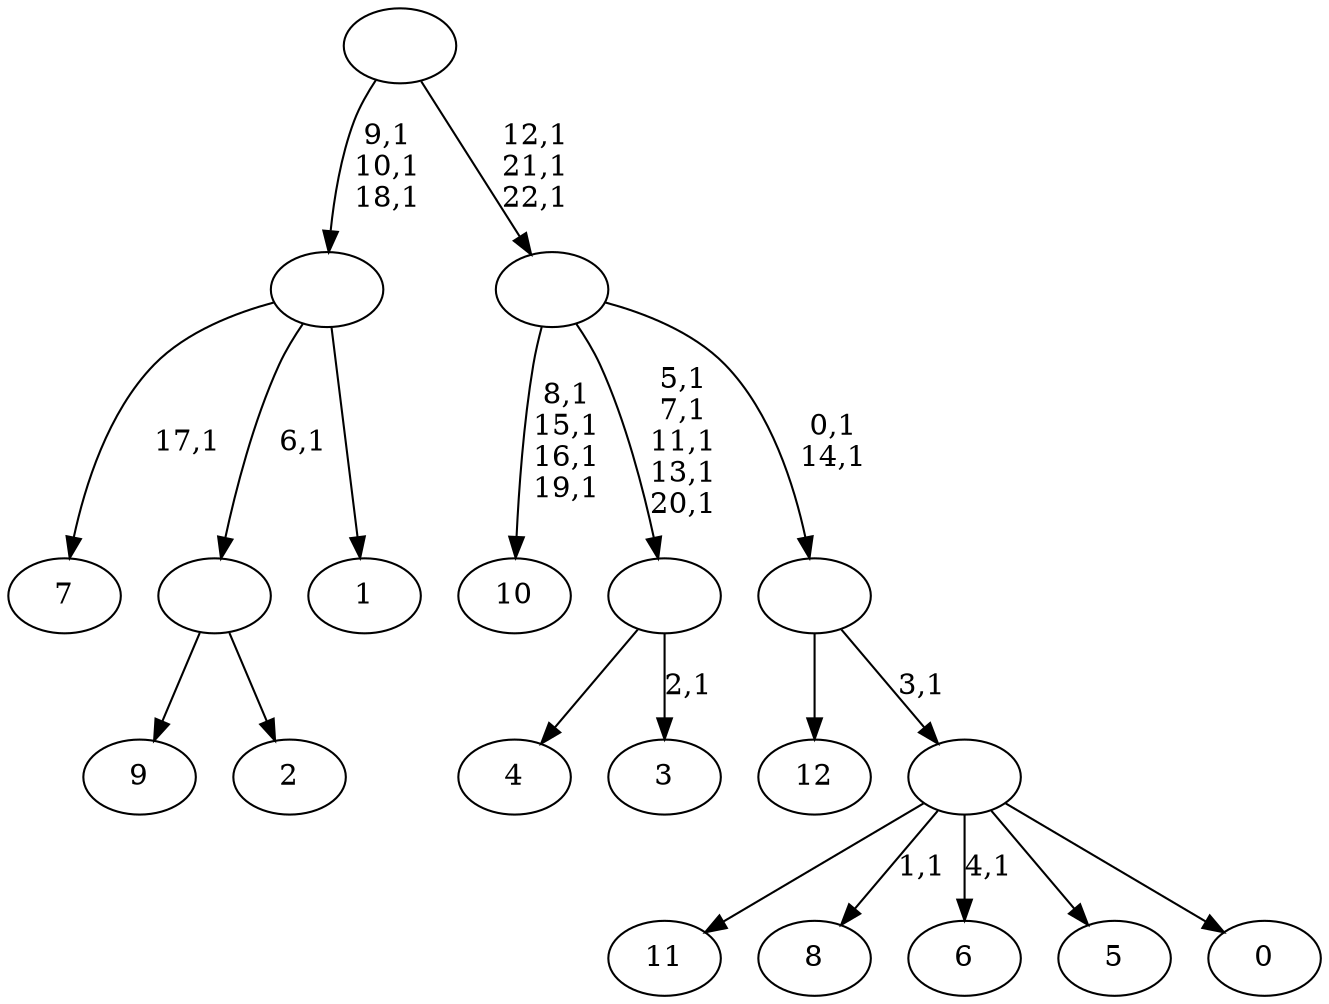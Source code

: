digraph T {
	36 [label="12"]
	35 [label="11"]
	34 [label="10"]
	29 [label="9"]
	28 [label="8"]
	26 [label="7"]
	24 [label="6"]
	22 [label="5"]
	21 [label="4"]
	20 [label="3"]
	18 [label=""]
	13 [label="2"]
	12 [label=""]
	11 [label="1"]
	10 [label=""]
	7 [label="0"]
	6 [label=""]
	5 [label=""]
	3 [label=""]
	0 [label=""]
	18 -> 20 [label="2,1"]
	18 -> 21 [label=""]
	12 -> 29 [label=""]
	12 -> 13 [label=""]
	10 -> 26 [label="17,1"]
	10 -> 12 [label="6,1"]
	10 -> 11 [label=""]
	6 -> 24 [label="4,1"]
	6 -> 28 [label="1,1"]
	6 -> 35 [label=""]
	6 -> 22 [label=""]
	6 -> 7 [label=""]
	5 -> 36 [label=""]
	5 -> 6 [label="3,1"]
	3 -> 5 [label="0,1\n14,1"]
	3 -> 18 [label="5,1\n7,1\n11,1\n13,1\n20,1"]
	3 -> 34 [label="8,1\n15,1\n16,1\n19,1"]
	0 -> 3 [label="12,1\n21,1\n22,1"]
	0 -> 10 [label="9,1\n10,1\n18,1"]
}
